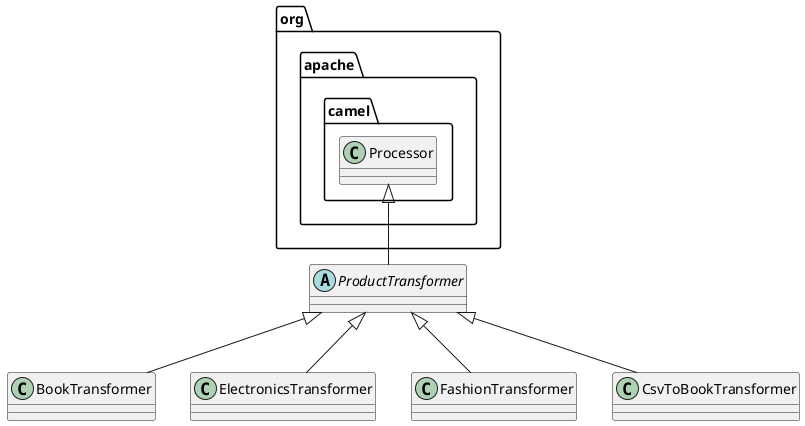 @startuml
abstract class ProductTransformer
org.apache.camel.Processor <|-- ProductTransformer
ProductTransformer <|-- BookTransformer
ProductTransformer <|-- ElectronicsTransformer
ProductTransformer <|-- FashionTransformer
ProductTransformer <|-- CsvToBookTransformer
@enduml